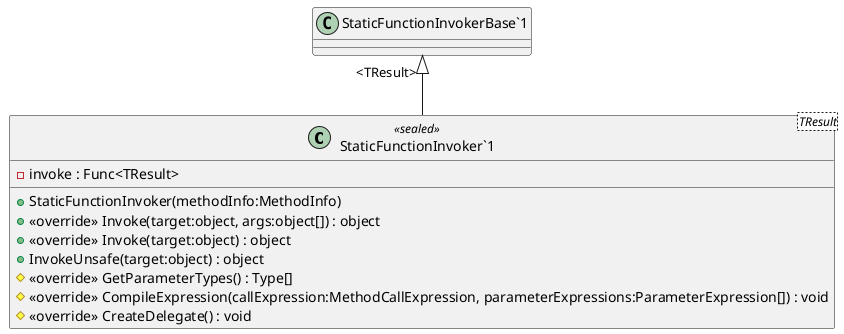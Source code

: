 @startuml
class "StaticFunctionInvoker`1"<TResult> <<sealed>> {
    + StaticFunctionInvoker(methodInfo:MethodInfo)
    - invoke : Func<TResult>
    + <<override>> Invoke(target:object, args:object[]) : object
    + <<override>> Invoke(target:object) : object
    + InvokeUnsafe(target:object) : object
    # <<override>> GetParameterTypes() : Type[]
    # <<override>> CompileExpression(callExpression:MethodCallExpression, parameterExpressions:ParameterExpression[]) : void
    # <<override>> CreateDelegate() : void
}
"StaticFunctionInvokerBase`1" "<TResult>" <|-- "StaticFunctionInvoker`1"
@enduml
